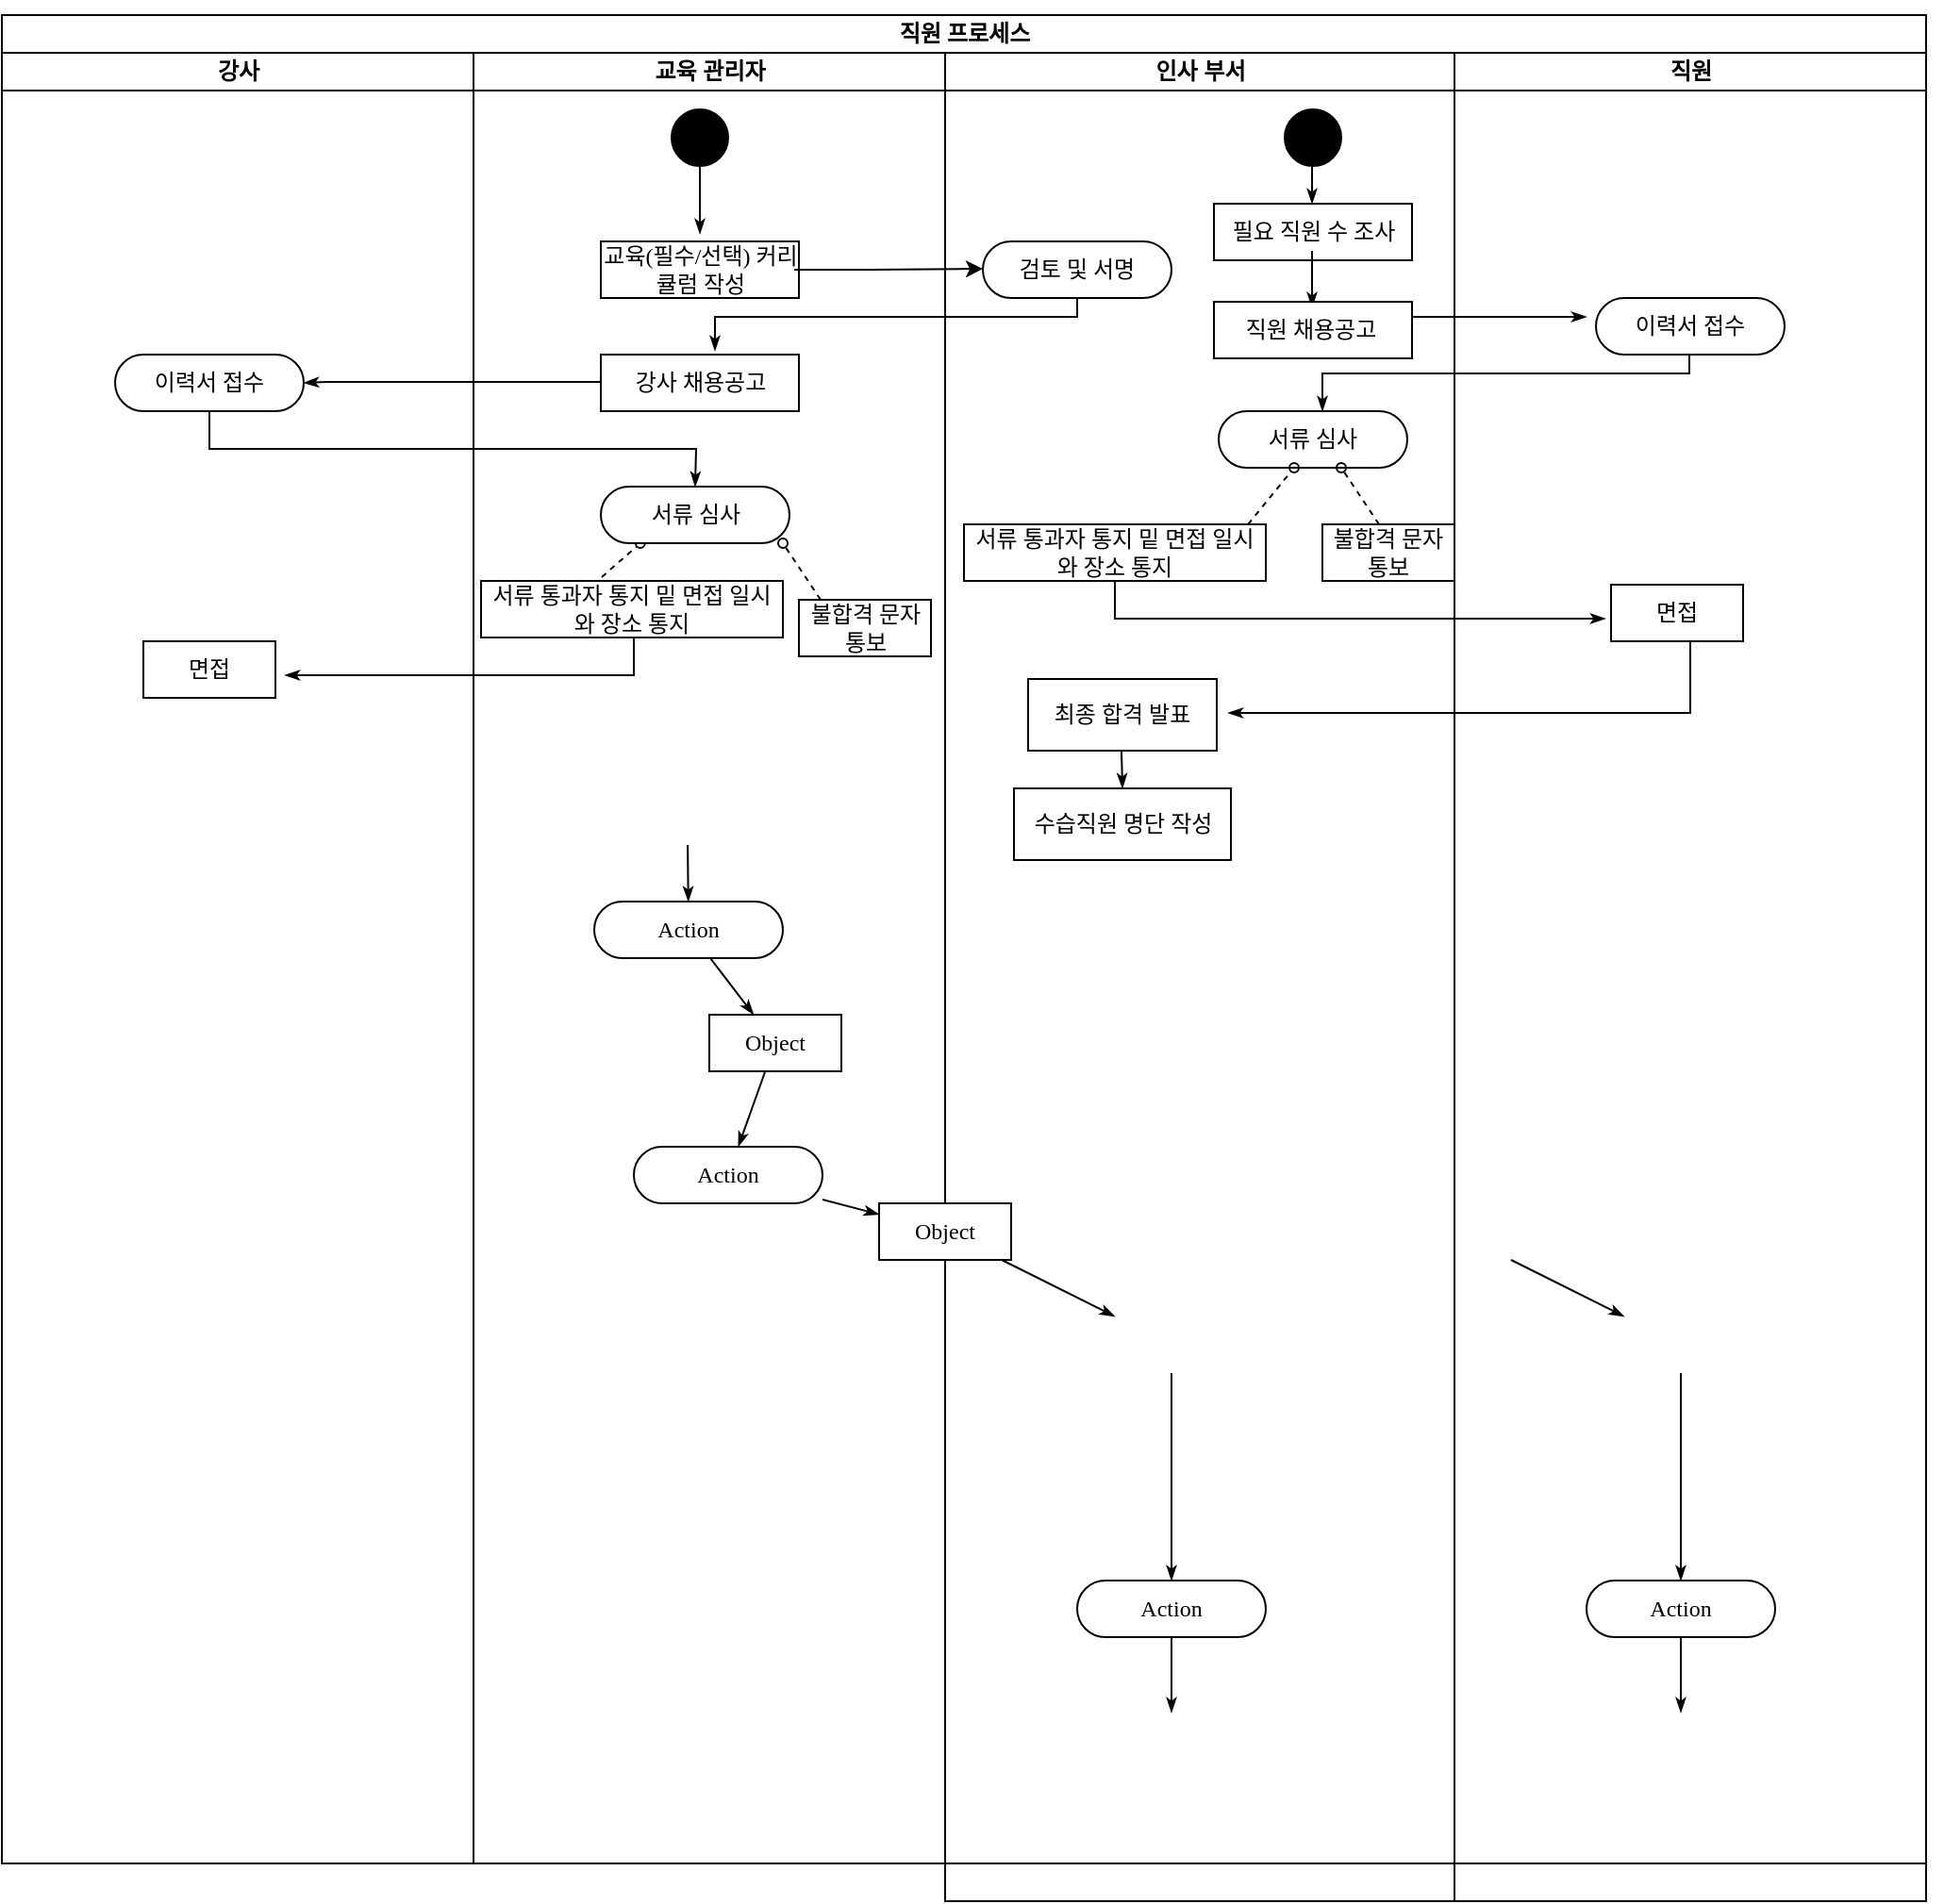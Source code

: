 <mxfile version="13.6.0" type="github"><diagram name="Page-1" id="0783ab3e-0a74-02c8-0abd-f7b4e66b4bec"><mxGraphModel dx="1234" dy="614" grid="1" gridSize="10" guides="1" tooltips="1" connect="1" arrows="1" fold="1" page="1" pageScale="1" pageWidth="850" pageHeight="1100" background="#ffffff" math="0" shadow="0"><root><mxCell id="0"/><mxCell id="1" parent="0"/><mxCell id="St_D6SZ6lNVF4e8N99Jg-92" value="직원" style="swimlane;html=1;startSize=20;" vertex="1" parent="1"><mxGeometry x="820" y="30" width="250" height="980" as="geometry"><mxRectangle x="500" y="20" width="30" height="970" as="alternateBounds"/></mxGeometry></mxCell><mxCell id="St_D6SZ6lNVF4e8N99Jg-95" value="이력서 접수" style="rounded=1;whiteSpace=wrap;html=1;shadow=0;comic=0;labelBackgroundColor=none;strokeWidth=1;fontFamily=Verdana;fontSize=12;align=center;arcSize=50;" vertex="1" parent="St_D6SZ6lNVF4e8N99Jg-92"><mxGeometry x="75" y="130" width="100" height="30" as="geometry"/></mxCell><mxCell id="St_D6SZ6lNVF4e8N99Jg-103" style="edgeStyle=none;rounded=0;html=1;labelBackgroundColor=none;startArrow=none;startFill=0;startSize=5;endArrow=classicThin;endFill=1;endSize=5;jettySize=auto;orthogonalLoop=1;strokeWidth=1;fontFamily=Verdana;fontSize=12" edge="1" parent="St_D6SZ6lNVF4e8N99Jg-92"><mxGeometry relative="1" as="geometry"><mxPoint x="30" y="640" as="sourcePoint"/><mxPoint x="90" y="670" as="targetPoint"/></mxGeometry></mxCell><mxCell id="St_D6SZ6lNVF4e8N99Jg-105" style="edgeStyle=none;rounded=0;html=1;labelBackgroundColor=none;startArrow=none;startFill=0;startSize=5;endArrow=classicThin;endFill=1;endSize=5;jettySize=auto;orthogonalLoop=1;strokeWidth=1;fontFamily=Verdana;fontSize=12" edge="1" parent="St_D6SZ6lNVF4e8N99Jg-92" target="St_D6SZ6lNVF4e8N99Jg-108"><mxGeometry relative="1" as="geometry"><mxPoint x="120" y="700" as="sourcePoint"/></mxGeometry></mxCell><mxCell id="St_D6SZ6lNVF4e8N99Jg-107" style="edgeStyle=none;rounded=0;html=1;labelBackgroundColor=none;startArrow=none;startFill=0;startSize=5;endArrow=classicThin;endFill=1;endSize=5;jettySize=auto;orthogonalLoop=1;strokeWidth=1;fontFamily=Verdana;fontSize=12" edge="1" parent="St_D6SZ6lNVF4e8N99Jg-92" source="St_D6SZ6lNVF4e8N99Jg-108"><mxGeometry relative="1" as="geometry"><mxPoint x="120" y="880" as="targetPoint"/></mxGeometry></mxCell><mxCell id="St_D6SZ6lNVF4e8N99Jg-108" value="Action" style="rounded=1;whiteSpace=wrap;html=1;shadow=0;comic=0;labelBackgroundColor=none;strokeWidth=1;fontFamily=Verdana;fontSize=12;align=center;arcSize=50;" vertex="1" parent="St_D6SZ6lNVF4e8N99Jg-92"><mxGeometry x="70" y="810" width="100" height="30" as="geometry"/></mxCell><mxCell id="St_D6SZ6lNVF4e8N99Jg-136" style="edgeStyle=none;rounded=0;html=1;labelBackgroundColor=none;startArrow=none;startFill=0;startSize=5;endArrow=classicThin;endFill=1;endSize=5;jettySize=auto;orthogonalLoop=1;strokeWidth=1;fontFamily=Verdana;fontSize=12" edge="1" parent="St_D6SZ6lNVF4e8N99Jg-92"><mxGeometry relative="1" as="geometry"><mxPoint x="-25" y="140" as="sourcePoint"/><mxPoint x="70" y="140" as="targetPoint"/></mxGeometry></mxCell><mxCell id="St_D6SZ6lNVF4e8N99Jg-139" style="edgeStyle=orthogonalEdgeStyle;rounded=0;html=1;labelBackgroundColor=none;startArrow=none;startFill=0;startSize=5;endArrow=classicThin;endFill=1;endSize=5;jettySize=auto;orthogonalLoop=1;strokeWidth=1;fontFamily=Verdana;fontSize=12" edge="1" parent="St_D6SZ6lNVF4e8N99Jg-92"><mxGeometry relative="1" as="geometry"><mxPoint x="124.5" y="160" as="sourcePoint"/><mxPoint x="-70" y="190" as="targetPoint"/><Array as="points"><mxPoint x="125" y="170"/><mxPoint x="-70" y="170"/><mxPoint x="-70" y="190"/></Array></mxGeometry></mxCell><mxCell id="St_D6SZ6lNVF4e8N99Jg-243" value="면접" style="rounded=0;whiteSpace=wrap;html=1;shadow=0;comic=0;labelBackgroundColor=none;strokeWidth=1;fontFamily=Verdana;fontSize=12;align=center;arcSize=50;" vertex="1" parent="St_D6SZ6lNVF4e8N99Jg-92"><mxGeometry x="83" y="282" width="70" height="30" as="geometry"/></mxCell><mxCell id="1c1d494c118603dd-38" style="edgeStyle=none;rounded=0;html=1;labelBackgroundColor=none;startArrow=none;startFill=0;startSize=5;endArrow=classicThin;endFill=1;endSize=5;jettySize=auto;orthogonalLoop=1;strokeWidth=1;fontFamily=Verdana;fontSize=12" parent="St_D6SZ6lNVF4e8N99Jg-92" edge="1"><mxGeometry relative="1" as="geometry"><mxPoint x="125" y="312.001" as="sourcePoint"/><mxPoint x="-120" y="350" as="targetPoint"/><Array as="points"><mxPoint x="125" y="350"/></Array></mxGeometry></mxCell><mxCell id="St_D6SZ6lNVF4e8N99Jg-127" style="edgeStyle=orthogonalEdgeStyle;rounded=0;orthogonalLoop=1;jettySize=auto;html=1;exitX=1;exitY=0;exitDx=0;exitDy=0;" edge="1" parent="1" source="1c1d494c118603dd-1"><mxGeometry relative="1" as="geometry"><mxPoint x="1070" y="10" as="targetPoint"/></mxGeometry></mxCell><mxCell id="1c1d494c118603dd-1" value="직원 프로세스" style="swimlane;html=1;childLayout=stackLayout;startSize=20;rounded=0;shadow=0;comic=0;labelBackgroundColor=none;strokeWidth=1;fontFamily=Verdana;fontSize=12;align=center;" parent="1" vertex="1"><mxGeometry x="50" y="10" width="1020" height="980" as="geometry"/></mxCell><mxCell id="1c1d494c118603dd-2" value="강사" style="swimlane;html=1;startSize=20;" parent="1c1d494c118603dd-1" vertex="1"><mxGeometry y="20" width="250" height="960" as="geometry"/></mxCell><mxCell id="1c1d494c118603dd-6" value="이력서 접수" style="rounded=1;whiteSpace=wrap;html=1;shadow=0;comic=0;labelBackgroundColor=none;strokeWidth=1;fontFamily=Verdana;fontSize=12;align=center;arcSize=50;" parent="1c1d494c118603dd-2" vertex="1"><mxGeometry x="60" y="160" width="100" height="30" as="geometry"/></mxCell><mxCell id="St_D6SZ6lNVF4e8N99Jg-265" style="edgeStyle=orthogonalEdgeStyle;rounded=0;orthogonalLoop=1;jettySize=auto;html=1;exitX=0.5;exitY=1;exitDx=0;exitDy=0;" edge="1" parent="1c1d494c118603dd-2" source="St_D6SZ6lNVF4e8N99Jg-263" target="St_D6SZ6lNVF4e8N99Jg-263"><mxGeometry relative="1" as="geometry"/></mxCell><mxCell id="St_D6SZ6lNVF4e8N99Jg-263" value="면접" style="rounded=0;whiteSpace=wrap;html=1;shadow=0;comic=0;labelBackgroundColor=none;strokeWidth=1;fontFamily=Verdana;fontSize=12;align=center;arcSize=50;" vertex="1" parent="1c1d494c118603dd-2"><mxGeometry x="75" y="312" width="70" height="30" as="geometry"/></mxCell><mxCell id="1c1d494c118603dd-3" value="교육 관리자" style="swimlane;html=1;startSize=20;" parent="1c1d494c118603dd-1" vertex="1"><mxGeometry x="250" y="20" width="250" height="960" as="geometry"/></mxCell><mxCell id="1c1d494c118603dd-40" style="edgeStyle=none;rounded=0;html=1;labelBackgroundColor=none;startArrow=none;startFill=0;startSize=5;endArrow=classicThin;endFill=1;endSize=5;jettySize=auto;orthogonalLoop=1;strokeWidth=1;fontFamily=Verdana;fontSize=12" parent="1c1d494c118603dd-3" source="1c1d494c118603dd-11" target="1c1d494c118603dd-15" edge="1"><mxGeometry relative="1" as="geometry"/></mxCell><mxCell id="St_D6SZ6lNVF4e8N99Jg-256" style="edgeStyle=none;rounded=0;html=1;labelBackgroundColor=none;startArrow=none;startFill=0;startSize=5;endArrow=classicThin;endFill=1;endSize=5;jettySize=auto;orthogonalLoop=1;strokeWidth=1;fontFamily=Verdana;fontSize=12" edge="1" parent="1c1d494c118603dd-3"><mxGeometry relative="1" as="geometry"><mxPoint x="67.5" y="174.5" as="sourcePoint"/><mxPoint x="-90" y="175" as="targetPoint"/><Array as="points"><mxPoint x="-17.5" y="174.5"/><mxPoint x="-77.5" y="174.5"/></Array></mxGeometry></mxCell><mxCell id="St_D6SZ6lNVF4e8N99Jg-259" style="edgeStyle=none;rounded=0;html=1;dashed=1;labelBackgroundColor=none;startArrow=none;startFill=0;startSize=5;endArrow=oval;endFill=0;endSize=5;jettySize=auto;orthogonalLoop=1;strokeWidth=1;fontFamily=Verdana;fontSize=12;exitX=0.4;exitY=-0.067;exitDx=0;exitDy=0;exitPerimeter=0;" edge="1" parent="1c1d494c118603dd-3" source="St_D6SZ6lNVF4e8N99Jg-258"><mxGeometry relative="1" as="geometry"><mxPoint x="63.999" y="290" as="sourcePoint"/><mxPoint x="88.413" y="260" as="targetPoint"/></mxGeometry></mxCell><mxCell id="St_D6SZ6lNVF4e8N99Jg-258" value="서류 통과자 통지 밑 면접 일시와 장소 통지" style="rounded=0;whiteSpace=wrap;html=1;shadow=0;comic=0;labelBackgroundColor=none;strokeWidth=1;fontFamily=Verdana;fontSize=12;align=center;arcSize=50;" vertex="1" parent="1c1d494c118603dd-3"><mxGeometry x="4" y="280" width="160" height="30" as="geometry"/></mxCell><mxCell id="St_D6SZ6lNVF4e8N99Jg-262" style="edgeStyle=none;rounded=0;html=1;labelBackgroundColor=none;startArrow=none;startFill=0;startSize=5;endArrow=classicThin;endFill=1;endSize=5;jettySize=auto;orthogonalLoop=1;strokeWidth=1;fontFamily=Verdana;fontSize=12" edge="1" parent="1c1d494c118603dd-3"><mxGeometry relative="1" as="geometry"><mxPoint x="85.003" y="310" as="sourcePoint"/><mxPoint x="-100" y="330" as="targetPoint"/><Array as="points"><mxPoint x="85" y="330"/></Array></mxGeometry></mxCell><mxCell id="1c1d494c118603dd-11" value="Action" style="rounded=1;whiteSpace=wrap;html=1;shadow=0;comic=0;labelBackgroundColor=none;strokeWidth=1;fontFamily=Verdana;fontSize=12;align=center;arcSize=50;" parent="1c1d494c118603dd-3" vertex="1"><mxGeometry x="64" y="450" width="100" height="30" as="geometry"/></mxCell><mxCell id="1c1d494c118603dd-39" style="edgeStyle=none;rounded=0;html=1;labelBackgroundColor=none;startArrow=none;startFill=0;startSize=5;endArrow=classicThin;endFill=1;endSize=5;jettySize=auto;orthogonalLoop=1;strokeWidth=1;fontFamily=Verdana;fontSize=12" parent="1c1d494c118603dd-3" target="1c1d494c118603dd-11" edge="1"><mxGeometry relative="1" as="geometry"><mxPoint x="113.55" y="420" as="sourcePoint"/></mxGeometry></mxCell><mxCell id="1c1d494c118603dd-41" style="edgeStyle=none;rounded=0;html=1;labelBackgroundColor=none;startArrow=none;startFill=0;startSize=5;endArrow=classicThin;endFill=1;endSize=5;jettySize=auto;orthogonalLoop=1;strokeWidth=1;fontFamily=Verdana;fontSize=12" parent="1c1d494c118603dd-3" source="1c1d494c118603dd-15" target="1c1d494c118603dd-16" edge="1"><mxGeometry relative="1" as="geometry"/></mxCell><mxCell id="60571a20871a0731-4" value="" style="ellipse;whiteSpace=wrap;html=1;rounded=0;shadow=0;comic=0;labelBackgroundColor=none;strokeWidth=1;fillColor=#000000;fontFamily=Verdana;fontSize=12;align=center;" parent="1c1d494c118603dd-3" vertex="1"><mxGeometry x="105" y="30" width="30" height="30" as="geometry"/></mxCell><mxCell id="St_D6SZ6lNVF4e8N99Jg-123" value="교육(필수/선택) 커리큘럼 작성" style="rounded=0;whiteSpace=wrap;html=1;shadow=0;comic=0;labelBackgroundColor=none;strokeWidth=1;fontFamily=Verdana;fontSize=12;align=center;arcSize=50;" vertex="1" parent="1c1d494c118603dd-3"><mxGeometry x="67.5" y="100" width="105" height="30" as="geometry"/></mxCell><mxCell id="St_D6SZ6lNVF4e8N99Jg-252" value="강사 채용공고" style="rounded=0;whiteSpace=wrap;html=1;shadow=0;comic=0;labelBackgroundColor=none;strokeWidth=1;fontFamily=Verdana;fontSize=12;align=center;arcSize=50;" vertex="1" parent="1c1d494c118603dd-3"><mxGeometry x="67.5" y="160" width="105" height="30" as="geometry"/></mxCell><mxCell id="St_D6SZ6lNVF4e8N99Jg-257" value="서류 심사" style="rounded=1;whiteSpace=wrap;html=1;shadow=0;comic=0;labelBackgroundColor=none;strokeWidth=1;fontFamily=Verdana;fontSize=12;align=center;arcSize=50;" vertex="1" parent="1c1d494c118603dd-3"><mxGeometry x="67.5" y="230" width="100" height="30" as="geometry"/></mxCell><mxCell id="1c1d494c118603dd-15" value="Object" style="rounded=0;whiteSpace=wrap;html=1;shadow=0;comic=0;labelBackgroundColor=none;strokeWidth=1;fontFamily=Verdana;fontSize=12;align=center;arcSize=50;" parent="1c1d494c118603dd-3" vertex="1"><mxGeometry x="125" y="510" width="70" height="30" as="geometry"/></mxCell><mxCell id="1c1d494c118603dd-16" value="Action" style="rounded=1;whiteSpace=wrap;html=1;shadow=0;comic=0;labelBackgroundColor=none;strokeWidth=1;fontFamily=Verdana;fontSize=12;align=center;arcSize=50;" parent="1c1d494c118603dd-3" vertex="1"><mxGeometry x="85" y="580" width="100" height="30" as="geometry"/></mxCell><mxCell id="1c1d494c118603dd-27" style="edgeStyle=orthogonalEdgeStyle;rounded=0;html=1;labelBackgroundColor=none;startArrow=none;startFill=0;startSize=5;endArrow=classicThin;endFill=1;endSize=5;jettySize=auto;orthogonalLoop=1;strokeWidth=1;fontFamily=Verdana;fontSize=12;" parent="1c1d494c118603dd-3" source="60571a20871a0731-4" edge="1"><mxGeometry relative="1" as="geometry"><mxPoint x="120" y="96" as="targetPoint"/><Array as="points"><mxPoint x="120" y="96"/></Array></mxGeometry></mxCell><mxCell id="St_D6SZ6lNVF4e8N99Jg-260" style="edgeStyle=none;rounded=0;html=1;dashed=1;labelBackgroundColor=none;startArrow=none;startFill=0;startSize=5;endArrow=oval;endFill=0;endSize=5;jettySize=auto;orthogonalLoop=1;strokeWidth=1;fontFamily=Verdana;fontSize=12" edge="1" parent="1c1d494c118603dd-3"><mxGeometry relative="1" as="geometry"><mxPoint x="184" y="290" as="sourcePoint"/><mxPoint x="164.003" y="260" as="targetPoint"/></mxGeometry></mxCell><mxCell id="St_D6SZ6lNVF4e8N99Jg-261" value="불합격 문자 통보" style="rounded=0;whiteSpace=wrap;html=1;shadow=0;comic=0;labelBackgroundColor=none;strokeWidth=1;fontFamily=Verdana;fontSize=12;align=center;arcSize=50;" vertex="1" parent="1c1d494c118603dd-3"><mxGeometry x="172.5" y="290" width="70" height="30" as="geometry"/></mxCell><mxCell id="1c1d494c118603dd-34" style="edgeStyle=none;rounded=0;html=1;labelBackgroundColor=none;startArrow=none;startFill=0;startSize=5;endArrow=classicThin;endFill=1;endSize=5;jettySize=auto;orthogonalLoop=1;strokeWidth=1;fontFamily=Verdana;fontSize=12;entryX=0.5;entryY=0;entryDx=0;entryDy=0;" parent="1c1d494c118603dd-1" source="1c1d494c118603dd-6" target="St_D6SZ6lNVF4e8N99Jg-257" edge="1"><mxGeometry relative="1" as="geometry"><mxPoint x="370" y="230" as="targetPoint"/><Array as="points"><mxPoint x="110" y="230"/><mxPoint x="368" y="230"/></Array></mxGeometry></mxCell><mxCell id="1c1d494c118603dd-42" style="edgeStyle=none;rounded=0;html=1;labelBackgroundColor=none;startArrow=none;startFill=0;startSize=5;endArrow=classicThin;endFill=1;endSize=5;jettySize=auto;orthogonalLoop=1;strokeWidth=1;fontFamily=Verdana;fontSize=12" parent="1" source="1c1d494c118603dd-16" target="1c1d494c118603dd-17" edge="1"><mxGeometry relative="1" as="geometry"/></mxCell><mxCell id="1c1d494c118603dd-4" value="인사 부서" style="swimlane;html=1;startSize=20;" parent="1" vertex="1"><mxGeometry x="550" y="30" width="270" height="980" as="geometry"><mxRectangle x="500" y="20" width="30" height="970" as="alternateBounds"/></mxGeometry></mxCell><mxCell id="St_D6SZ6lNVF4e8N99Jg-122" style="edgeStyle=orthogonalEdgeStyle;rounded=0;orthogonalLoop=1;jettySize=auto;html=1;" edge="1" parent="1c1d494c118603dd-4"><mxGeometry relative="1" as="geometry"><mxPoint x="20" y="114.5" as="targetPoint"/><mxPoint x="-80" y="115" as="sourcePoint"/><Array as="points"><mxPoint x="-40" y="114.5"/><mxPoint x="-40" y="114.5"/></Array></mxGeometry></mxCell><mxCell id="St_D6SZ6lNVF4e8N99Jg-125" value="검토 및 서명" style="rounded=1;whiteSpace=wrap;html=1;shadow=0;comic=0;labelBackgroundColor=none;strokeWidth=1;fontFamily=Verdana;fontSize=12;align=center;arcSize=50;" vertex="1" parent="1c1d494c118603dd-4"><mxGeometry x="20" y="100" width="100" height="30" as="geometry"/></mxCell><mxCell id="1c1d494c118603dd-37" style="edgeStyle=none;rounded=0;html=1;labelBackgroundColor=none;startArrow=none;startFill=0;startSize=5;endArrow=classicThin;endFill=1;endSize=5;jettySize=auto;orthogonalLoop=1;strokeWidth=1;fontFamily=Verdana;fontSize=12;exitX=0.5;exitY=1;exitDx=0;exitDy=0;" parent="1c1d494c118603dd-4" source="St_D6SZ6lNVF4e8N99Jg-192" edge="1"><mxGeometry relative="1" as="geometry"><mxPoint x="100" y="290" as="sourcePoint"/><mxPoint x="350" y="300" as="targetPoint"/><Array as="points"><mxPoint x="90" y="300"/></Array></mxGeometry></mxCell><mxCell id="1c1d494c118603dd-43" style="edgeStyle=none;rounded=0;html=1;labelBackgroundColor=none;startArrow=none;startFill=0;startSize=5;endArrow=classicThin;endFill=1;endSize=5;jettySize=auto;orthogonalLoop=1;strokeWidth=1;fontFamily=Verdana;fontSize=12" parent="1c1d494c118603dd-4" source="1c1d494c118603dd-17" edge="1"><mxGeometry relative="1" as="geometry"><mxPoint x="90" y="670" as="targetPoint"/></mxGeometry></mxCell><mxCell id="1c1d494c118603dd-17" value="Object" style="rounded=0;whiteSpace=wrap;html=1;shadow=0;comic=0;labelBackgroundColor=none;strokeWidth=1;fontFamily=Verdana;fontSize=12;align=center;arcSize=50;" parent="1c1d494c118603dd-4" vertex="1"><mxGeometry x="-35" y="610" width="70" height="30" as="geometry"/></mxCell><mxCell id="1c1d494c118603dd-44" style="edgeStyle=none;rounded=0;html=1;labelBackgroundColor=none;startArrow=none;startFill=0;startSize=5;endArrow=classicThin;endFill=1;endSize=5;jettySize=auto;orthogonalLoop=1;strokeWidth=1;fontFamily=Verdana;fontSize=12" parent="1c1d494c118603dd-4" target="1c1d494c118603dd-19" edge="1"><mxGeometry relative="1" as="geometry"><mxPoint x="120" y="700" as="sourcePoint"/></mxGeometry></mxCell><mxCell id="1c1d494c118603dd-45" style="edgeStyle=none;rounded=0;html=1;labelBackgroundColor=none;startArrow=none;startFill=0;startSize=5;endArrow=classicThin;endFill=1;endSize=5;jettySize=auto;orthogonalLoop=1;strokeWidth=1;fontFamily=Verdana;fontSize=12" parent="1c1d494c118603dd-4" source="1c1d494c118603dd-19" edge="1"><mxGeometry relative="1" as="geometry"><mxPoint x="120" y="880" as="targetPoint"/></mxGeometry></mxCell><mxCell id="1c1d494c118603dd-19" value="Action" style="rounded=1;whiteSpace=wrap;html=1;shadow=0;comic=0;labelBackgroundColor=none;strokeWidth=1;fontFamily=Verdana;fontSize=12;align=center;arcSize=50;" parent="1c1d494c118603dd-4" vertex="1"><mxGeometry x="70" y="810" width="100" height="30" as="geometry"/></mxCell><mxCell id="St_D6SZ6lNVF4e8N99Jg-128" value="" style="ellipse;whiteSpace=wrap;html=1;rounded=0;shadow=0;comic=0;labelBackgroundColor=none;strokeWidth=1;fillColor=#000000;fontFamily=Verdana;fontSize=12;align=center;" vertex="1" parent="1c1d494c118603dd-4"><mxGeometry x="180" y="30" width="30" height="30" as="geometry"/></mxCell><mxCell id="St_D6SZ6lNVF4e8N99Jg-130" style="edgeStyle=orthogonalEdgeStyle;rounded=0;html=1;labelBackgroundColor=none;startArrow=none;startFill=0;startSize=5;endArrow=classicThin;endFill=1;endSize=5;jettySize=auto;orthogonalLoop=1;strokeWidth=1;fontFamily=Verdana;fontSize=12" edge="1" parent="1c1d494c118603dd-4"><mxGeometry relative="1" as="geometry"><mxPoint x="194.5" y="50" as="sourcePoint"/><mxPoint x="194.5" y="80" as="targetPoint"/><Array as="points"><mxPoint x="194.5" y="70"/><mxPoint x="194.5" y="70"/></Array></mxGeometry></mxCell><mxCell id="St_D6SZ6lNVF4e8N99Jg-131" value="필요 직원 수 조사" style="rounded=0;whiteSpace=wrap;html=1;shadow=0;comic=0;labelBackgroundColor=none;strokeWidth=1;fontFamily=Verdana;fontSize=12;align=center;arcSize=50;" vertex="1" parent="1c1d494c118603dd-4"><mxGeometry x="142.5" y="80" width="105" height="30" as="geometry"/></mxCell><mxCell id="St_D6SZ6lNVF4e8N99Jg-132" style="edgeStyle=orthogonalEdgeStyle;rounded=0;html=1;labelBackgroundColor=none;startArrow=none;startFill=0;startSize=5;endArrow=classicThin;endFill=1;endSize=5;jettySize=auto;orthogonalLoop=1;strokeWidth=1;fontFamily=Verdana;fontSize=12" edge="1" parent="1c1d494c118603dd-4"><mxGeometry relative="1" as="geometry"><mxPoint x="194.5" y="105" as="sourcePoint"/><mxPoint x="195" y="135" as="targetPoint"/><Array as="points"><mxPoint x="195" y="135"/><mxPoint x="195" y="135"/></Array></mxGeometry></mxCell><mxCell id="St_D6SZ6lNVF4e8N99Jg-133" value="직원 채용공고&amp;nbsp;" style="rounded=0;whiteSpace=wrap;html=1;shadow=0;comic=0;labelBackgroundColor=none;strokeWidth=1;fontFamily=Verdana;fontSize=12;align=center;arcSize=50;" vertex="1" parent="1c1d494c118603dd-4"><mxGeometry x="142.5" y="132" width="105" height="30" as="geometry"/></mxCell><mxCell id="St_D6SZ6lNVF4e8N99Jg-188" value="서류 심사" style="rounded=1;whiteSpace=wrap;html=1;shadow=0;comic=0;labelBackgroundColor=none;strokeWidth=1;fontFamily=Verdana;fontSize=12;align=center;arcSize=50;" vertex="1" parent="1c1d494c118603dd-4"><mxGeometry x="145" y="190" width="100" height="30" as="geometry"/></mxCell><mxCell id="St_D6SZ6lNVF4e8N99Jg-189" style="edgeStyle=none;rounded=0;html=1;dashed=1;labelBackgroundColor=none;startArrow=none;startFill=0;startSize=5;endArrow=oval;endFill=0;endSize=5;jettySize=auto;orthogonalLoop=1;strokeWidth=1;fontFamily=Verdana;fontSize=12" edge="1" parent="1c1d494c118603dd-4"><mxGeometry relative="1" as="geometry"><mxPoint x="160.589" y="250" as="sourcePoint"/><mxPoint x="185.003" y="220" as="targetPoint"/></mxGeometry></mxCell><mxCell id="St_D6SZ6lNVF4e8N99Jg-190" style="edgeStyle=none;rounded=0;html=1;dashed=1;labelBackgroundColor=none;startArrow=none;startFill=0;startSize=5;endArrow=oval;endFill=0;endSize=5;jettySize=auto;orthogonalLoop=1;strokeWidth=1;fontFamily=Verdana;fontSize=12" edge="1" parent="1c1d494c118603dd-4"><mxGeometry relative="1" as="geometry"><mxPoint x="230" y="250" as="sourcePoint"/><mxPoint x="210.003" y="220" as="targetPoint"/></mxGeometry></mxCell><mxCell id="St_D6SZ6lNVF4e8N99Jg-192" value="서류 통과자 통지 밑 면접 일시와 장소 통지" style="rounded=0;whiteSpace=wrap;html=1;shadow=0;comic=0;labelBackgroundColor=none;strokeWidth=1;fontFamily=Verdana;fontSize=12;align=center;arcSize=50;" vertex="1" parent="1c1d494c118603dd-4"><mxGeometry x="10" y="250" width="160" height="30" as="geometry"/></mxCell><mxCell id="St_D6SZ6lNVF4e8N99Jg-193" value="불합격 문자 통보" style="rounded=0;whiteSpace=wrap;html=1;shadow=0;comic=0;labelBackgroundColor=none;strokeWidth=1;fontFamily=Verdana;fontSize=12;align=center;arcSize=50;" vertex="1" parent="1c1d494c118603dd-4"><mxGeometry x="200" y="250" width="70" height="30" as="geometry"/></mxCell><mxCell id="St_D6SZ6lNVF4e8N99Jg-248" value="최종 합격 발표" style="rounded=0;whiteSpace=wrap;html=1;shadow=0;comic=0;labelBackgroundColor=none;strokeWidth=1;fontFamily=Verdana;fontSize=12;align=center;arcSize=50;" vertex="1" parent="1c1d494c118603dd-4"><mxGeometry x="44" y="332" width="100" height="38" as="geometry"/></mxCell><mxCell id="St_D6SZ6lNVF4e8N99Jg-249" style="edgeStyle=orthogonalEdgeStyle;rounded=0;html=1;labelBackgroundColor=none;startArrow=none;startFill=0;startSize=5;endArrow=classicThin;endFill=1;endSize=5;jettySize=auto;orthogonalLoop=1;strokeWidth=1;fontFamily=Verdana;fontSize=12" edge="1" parent="1c1d494c118603dd-4"><mxGeometry relative="1" as="geometry"><Array as="points"><mxPoint x="94" y="370"/></Array><mxPoint x="93.5" y="375" as="sourcePoint"/><mxPoint x="94" y="390" as="targetPoint"/></mxGeometry></mxCell><mxCell id="St_D6SZ6lNVF4e8N99Jg-250" value="수습직원 명단 작성" style="rounded=0;whiteSpace=wrap;html=1;shadow=0;comic=0;labelBackgroundColor=none;strokeWidth=1;fontFamily=Verdana;fontSize=12;align=center;arcSize=50;" vertex="1" parent="1c1d494c118603dd-4"><mxGeometry x="36.5" y="390" width="115" height="38" as="geometry"/></mxCell><mxCell id="1c1d494c118603dd-31" style="edgeStyle=orthogonalEdgeStyle;rounded=0;html=1;labelBackgroundColor=none;startArrow=none;startFill=0;startSize=5;endArrow=classicThin;endFill=1;endSize=5;jettySize=auto;orthogonalLoop=1;strokeWidth=1;fontFamily=Verdana;fontSize=12;exitX=0.5;exitY=1;exitDx=0;exitDy=0;entryX=0.576;entryY=-0.067;entryDx=0;entryDy=0;entryPerimeter=0;" parent="1" source="St_D6SZ6lNVF4e8N99Jg-125" target="St_D6SZ6lNVF4e8N99Jg-252" edge="1"><mxGeometry relative="1" as="geometry"><mxPoint x="634.75" y="159.5" as="sourcePoint"/><mxPoint x="430" y="170" as="targetPoint"/><Array as="points"><mxPoint x="620" y="170"/><mxPoint x="428" y="170"/></Array></mxGeometry></mxCell></root></mxGraphModel></diagram></mxfile>